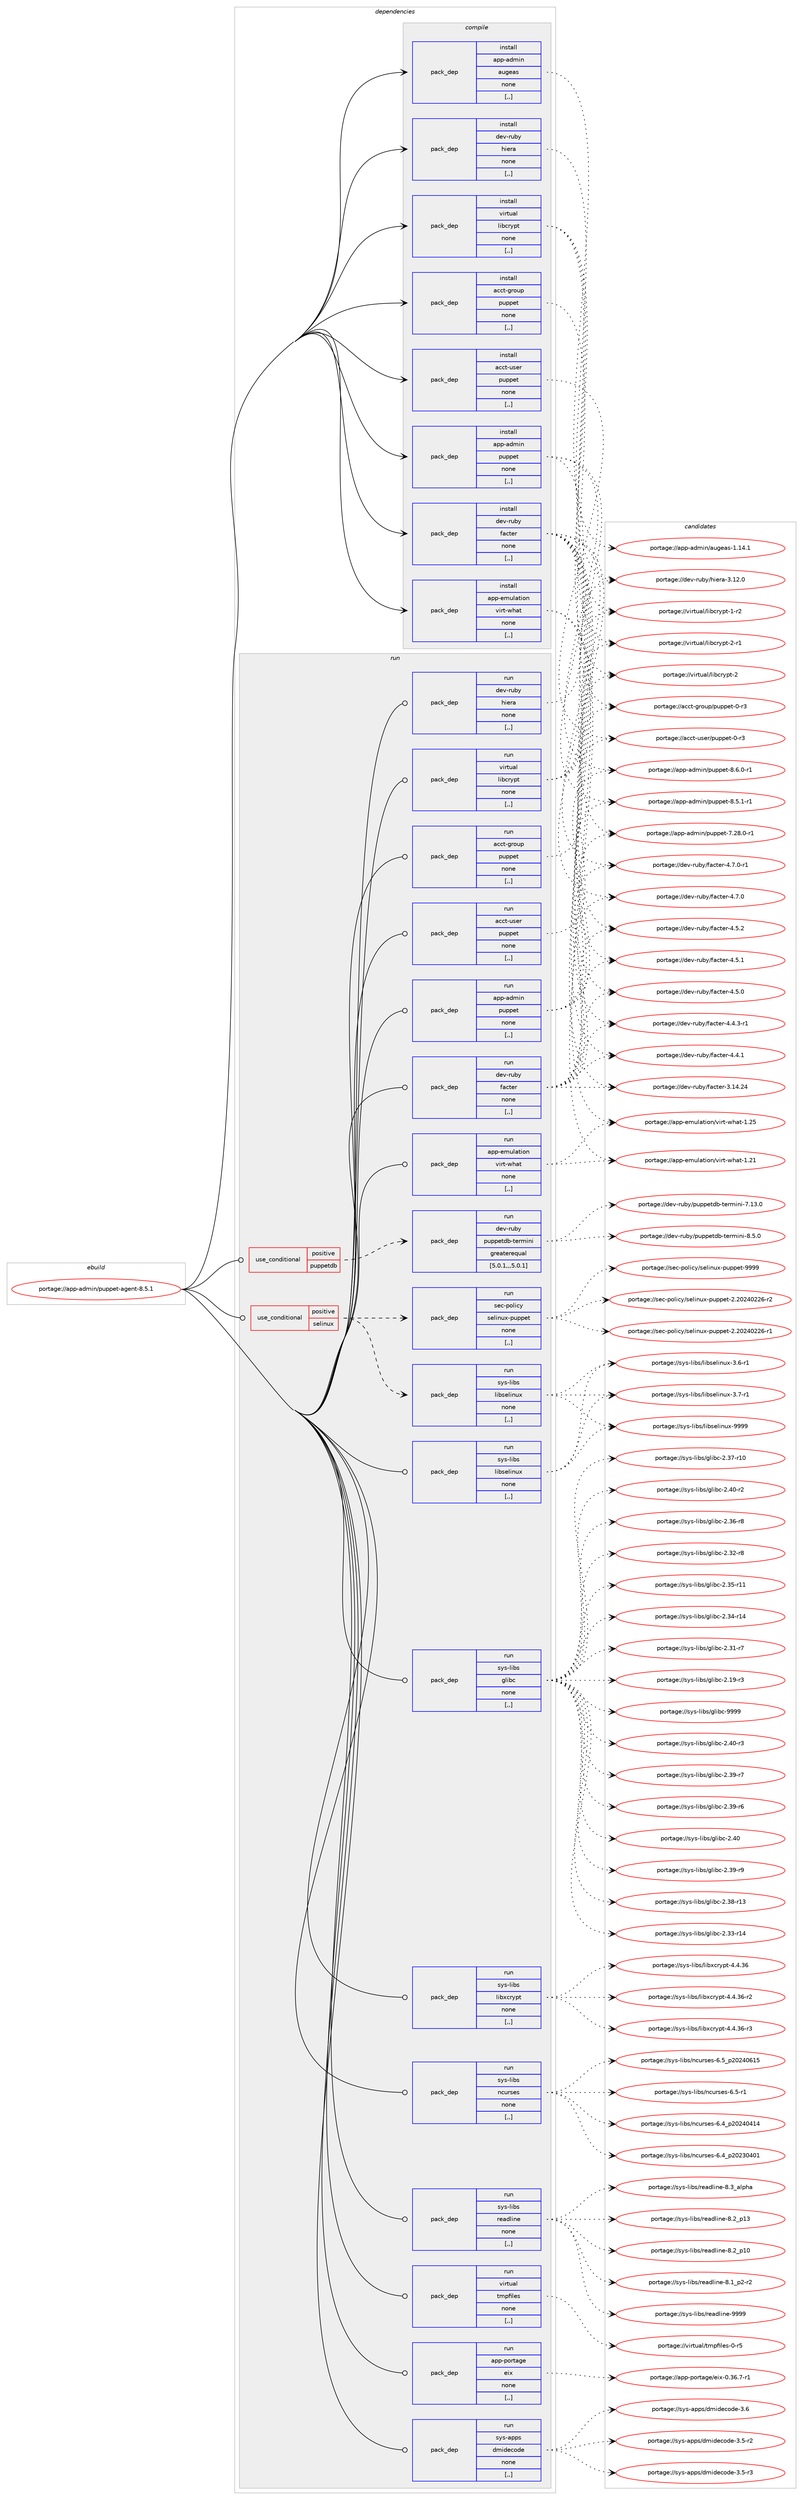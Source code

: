 digraph prolog {

# *************
# Graph options
# *************

newrank=true;
concentrate=true;
compound=true;
graph [rankdir=LR,fontname=Helvetica,fontsize=10,ranksep=1.5];#, ranksep=2.5, nodesep=0.2];
edge  [arrowhead=vee];
node  [fontname=Helvetica,fontsize=10];

# **********
# The ebuild
# **********

subgraph cluster_leftcol {
color=gray;
label=<<i>ebuild</i>>;
id [label="portage://app-admin/puppet-agent-8.5.1", color=red, width=4, href="../app-admin/puppet-agent-8.5.1.svg"];
}

# ****************
# The dependencies
# ****************

subgraph cluster_midcol {
color=gray;
label=<<i>dependencies</i>>;
subgraph cluster_compile {
fillcolor="#eeeeee";
style=filled;
label=<<i>compile</i>>;
subgraph pack363050 {
dependency497260 [label=<<TABLE BORDER="0" CELLBORDER="1" CELLSPACING="0" CELLPADDING="4" WIDTH="220"><TR><TD ROWSPAN="6" CELLPADDING="30">pack_dep</TD></TR><TR><TD WIDTH="110">install</TD></TR><TR><TD>acct-group</TD></TR><TR><TD>puppet</TD></TR><TR><TD>none</TD></TR><TR><TD>[,,]</TD></TR></TABLE>>, shape=none, color=blue];
}
id:e -> dependency497260:w [weight=20,style="solid",arrowhead="vee"];
subgraph pack363051 {
dependency497261 [label=<<TABLE BORDER="0" CELLBORDER="1" CELLSPACING="0" CELLPADDING="4" WIDTH="220"><TR><TD ROWSPAN="6" CELLPADDING="30">pack_dep</TD></TR><TR><TD WIDTH="110">install</TD></TR><TR><TD>acct-user</TD></TR><TR><TD>puppet</TD></TR><TR><TD>none</TD></TR><TR><TD>[,,]</TD></TR></TABLE>>, shape=none, color=blue];
}
id:e -> dependency497261:w [weight=20,style="solid",arrowhead="vee"];
subgraph pack363052 {
dependency497262 [label=<<TABLE BORDER="0" CELLBORDER="1" CELLSPACING="0" CELLPADDING="4" WIDTH="220"><TR><TD ROWSPAN="6" CELLPADDING="30">pack_dep</TD></TR><TR><TD WIDTH="110">install</TD></TR><TR><TD>app-admin</TD></TR><TR><TD>augeas</TD></TR><TR><TD>none</TD></TR><TR><TD>[,,]</TD></TR></TABLE>>, shape=none, color=blue];
}
id:e -> dependency497262:w [weight=20,style="solid",arrowhead="vee"];
subgraph pack363053 {
dependency497263 [label=<<TABLE BORDER="0" CELLBORDER="1" CELLSPACING="0" CELLPADDING="4" WIDTH="220"><TR><TD ROWSPAN="6" CELLPADDING="30">pack_dep</TD></TR><TR><TD WIDTH="110">install</TD></TR><TR><TD>app-emulation</TD></TR><TR><TD>virt-what</TD></TR><TR><TD>none</TD></TR><TR><TD>[,,]</TD></TR></TABLE>>, shape=none, color=blue];
}
id:e -> dependency497263:w [weight=20,style="solid",arrowhead="vee"];
subgraph pack363054 {
dependency497264 [label=<<TABLE BORDER="0" CELLBORDER="1" CELLSPACING="0" CELLPADDING="4" WIDTH="220"><TR><TD ROWSPAN="6" CELLPADDING="30">pack_dep</TD></TR><TR><TD WIDTH="110">install</TD></TR><TR><TD>virtual</TD></TR><TR><TD>libcrypt</TD></TR><TR><TD>none</TD></TR><TR><TD>[,,]</TD></TR></TABLE>>, shape=none, color=blue];
}
id:e -> dependency497264:w [weight=20,style="solid",arrowhead="vee"];
subgraph pack363055 {
dependency497265 [label=<<TABLE BORDER="0" CELLBORDER="1" CELLSPACING="0" CELLPADDING="4" WIDTH="220"><TR><TD ROWSPAN="6" CELLPADDING="30">pack_dep</TD></TR><TR><TD WIDTH="110">install</TD></TR><TR><TD>app-admin</TD></TR><TR><TD>puppet</TD></TR><TR><TD>none</TD></TR><TR><TD>[,,]</TD></TR></TABLE>>, shape=none, color=blue];
}
id:e -> dependency497265:w [weight=20,style="solid",arrowhead="vee"];
subgraph pack363056 {
dependency497266 [label=<<TABLE BORDER="0" CELLBORDER="1" CELLSPACING="0" CELLPADDING="4" WIDTH="220"><TR><TD ROWSPAN="6" CELLPADDING="30">pack_dep</TD></TR><TR><TD WIDTH="110">install</TD></TR><TR><TD>dev-ruby</TD></TR><TR><TD>facter</TD></TR><TR><TD>none</TD></TR><TR><TD>[,,]</TD></TR></TABLE>>, shape=none, color=blue];
}
id:e -> dependency497266:w [weight=20,style="solid",arrowhead="vee"];
subgraph pack363057 {
dependency497267 [label=<<TABLE BORDER="0" CELLBORDER="1" CELLSPACING="0" CELLPADDING="4" WIDTH="220"><TR><TD ROWSPAN="6" CELLPADDING="30">pack_dep</TD></TR><TR><TD WIDTH="110">install</TD></TR><TR><TD>dev-ruby</TD></TR><TR><TD>hiera</TD></TR><TR><TD>none</TD></TR><TR><TD>[,,]</TD></TR></TABLE>>, shape=none, color=blue];
}
id:e -> dependency497267:w [weight=20,style="solid",arrowhead="vee"];
}
subgraph cluster_compileandrun {
fillcolor="#eeeeee";
style=filled;
label=<<i>compile and run</i>>;
}
subgraph cluster_run {
fillcolor="#eeeeee";
style=filled;
label=<<i>run</i>>;
subgraph cond130596 {
dependency497268 [label=<<TABLE BORDER="0" CELLBORDER="1" CELLSPACING="0" CELLPADDING="4"><TR><TD ROWSPAN="3" CELLPADDING="10">use_conditional</TD></TR><TR><TD>positive</TD></TR><TR><TD>puppetdb</TD></TR></TABLE>>, shape=none, color=red];
subgraph pack363058 {
dependency497269 [label=<<TABLE BORDER="0" CELLBORDER="1" CELLSPACING="0" CELLPADDING="4" WIDTH="220"><TR><TD ROWSPAN="6" CELLPADDING="30">pack_dep</TD></TR><TR><TD WIDTH="110">run</TD></TR><TR><TD>dev-ruby</TD></TR><TR><TD>puppetdb-termini</TD></TR><TR><TD>greaterequal</TD></TR><TR><TD>[5.0.1,,,5.0.1]</TD></TR></TABLE>>, shape=none, color=blue];
}
dependency497268:e -> dependency497269:w [weight=20,style="dashed",arrowhead="vee"];
}
id:e -> dependency497268:w [weight=20,style="solid",arrowhead="odot"];
subgraph cond130597 {
dependency497270 [label=<<TABLE BORDER="0" CELLBORDER="1" CELLSPACING="0" CELLPADDING="4"><TR><TD ROWSPAN="3" CELLPADDING="10">use_conditional</TD></TR><TR><TD>positive</TD></TR><TR><TD>selinux</TD></TR></TABLE>>, shape=none, color=red];
subgraph pack363059 {
dependency497271 [label=<<TABLE BORDER="0" CELLBORDER="1" CELLSPACING="0" CELLPADDING="4" WIDTH="220"><TR><TD ROWSPAN="6" CELLPADDING="30">pack_dep</TD></TR><TR><TD WIDTH="110">run</TD></TR><TR><TD>sys-libs</TD></TR><TR><TD>libselinux</TD></TR><TR><TD>none</TD></TR><TR><TD>[,,]</TD></TR></TABLE>>, shape=none, color=blue];
}
dependency497270:e -> dependency497271:w [weight=20,style="dashed",arrowhead="vee"];
subgraph pack363060 {
dependency497272 [label=<<TABLE BORDER="0" CELLBORDER="1" CELLSPACING="0" CELLPADDING="4" WIDTH="220"><TR><TD ROWSPAN="6" CELLPADDING="30">pack_dep</TD></TR><TR><TD WIDTH="110">run</TD></TR><TR><TD>sec-policy</TD></TR><TR><TD>selinux-puppet</TD></TR><TR><TD>none</TD></TR><TR><TD>[,,]</TD></TR></TABLE>>, shape=none, color=blue];
}
dependency497270:e -> dependency497272:w [weight=20,style="dashed",arrowhead="vee"];
}
id:e -> dependency497270:w [weight=20,style="solid",arrowhead="odot"];
subgraph pack363061 {
dependency497273 [label=<<TABLE BORDER="0" CELLBORDER="1" CELLSPACING="0" CELLPADDING="4" WIDTH="220"><TR><TD ROWSPAN="6" CELLPADDING="30">pack_dep</TD></TR><TR><TD WIDTH="110">run</TD></TR><TR><TD>acct-group</TD></TR><TR><TD>puppet</TD></TR><TR><TD>none</TD></TR><TR><TD>[,,]</TD></TR></TABLE>>, shape=none, color=blue];
}
id:e -> dependency497273:w [weight=20,style="solid",arrowhead="odot"];
subgraph pack363062 {
dependency497274 [label=<<TABLE BORDER="0" CELLBORDER="1" CELLSPACING="0" CELLPADDING="4" WIDTH="220"><TR><TD ROWSPAN="6" CELLPADDING="30">pack_dep</TD></TR><TR><TD WIDTH="110">run</TD></TR><TR><TD>acct-user</TD></TR><TR><TD>puppet</TD></TR><TR><TD>none</TD></TR><TR><TD>[,,]</TD></TR></TABLE>>, shape=none, color=blue];
}
id:e -> dependency497274:w [weight=20,style="solid",arrowhead="odot"];
subgraph pack363063 {
dependency497275 [label=<<TABLE BORDER="0" CELLBORDER="1" CELLSPACING="0" CELLPADDING="4" WIDTH="220"><TR><TD ROWSPAN="6" CELLPADDING="30">pack_dep</TD></TR><TR><TD WIDTH="110">run</TD></TR><TR><TD>app-emulation</TD></TR><TR><TD>virt-what</TD></TR><TR><TD>none</TD></TR><TR><TD>[,,]</TD></TR></TABLE>>, shape=none, color=blue];
}
id:e -> dependency497275:w [weight=20,style="solid",arrowhead="odot"];
subgraph pack363064 {
dependency497276 [label=<<TABLE BORDER="0" CELLBORDER="1" CELLSPACING="0" CELLPADDING="4" WIDTH="220"><TR><TD ROWSPAN="6" CELLPADDING="30">pack_dep</TD></TR><TR><TD WIDTH="110">run</TD></TR><TR><TD>app-portage</TD></TR><TR><TD>eix</TD></TR><TR><TD>none</TD></TR><TR><TD>[,,]</TD></TR></TABLE>>, shape=none, color=blue];
}
id:e -> dependency497276:w [weight=20,style="solid",arrowhead="odot"];
subgraph pack363065 {
dependency497277 [label=<<TABLE BORDER="0" CELLBORDER="1" CELLSPACING="0" CELLPADDING="4" WIDTH="220"><TR><TD ROWSPAN="6" CELLPADDING="30">pack_dep</TD></TR><TR><TD WIDTH="110">run</TD></TR><TR><TD>sys-apps</TD></TR><TR><TD>dmidecode</TD></TR><TR><TD>none</TD></TR><TR><TD>[,,]</TD></TR></TABLE>>, shape=none, color=blue];
}
id:e -> dependency497277:w [weight=20,style="solid",arrowhead="odot"];
subgraph pack363066 {
dependency497278 [label=<<TABLE BORDER="0" CELLBORDER="1" CELLSPACING="0" CELLPADDING="4" WIDTH="220"><TR><TD ROWSPAN="6" CELLPADDING="30">pack_dep</TD></TR><TR><TD WIDTH="110">run</TD></TR><TR><TD>sys-libs</TD></TR><TR><TD>glibc</TD></TR><TR><TD>none</TD></TR><TR><TD>[,,]</TD></TR></TABLE>>, shape=none, color=blue];
}
id:e -> dependency497278:w [weight=20,style="solid",arrowhead="odot"];
subgraph pack363067 {
dependency497279 [label=<<TABLE BORDER="0" CELLBORDER="1" CELLSPACING="0" CELLPADDING="4" WIDTH="220"><TR><TD ROWSPAN="6" CELLPADDING="30">pack_dep</TD></TR><TR><TD WIDTH="110">run</TD></TR><TR><TD>sys-libs</TD></TR><TR><TD>libselinux</TD></TR><TR><TD>none</TD></TR><TR><TD>[,,]</TD></TR></TABLE>>, shape=none, color=blue];
}
id:e -> dependency497279:w [weight=20,style="solid",arrowhead="odot"];
subgraph pack363068 {
dependency497280 [label=<<TABLE BORDER="0" CELLBORDER="1" CELLSPACING="0" CELLPADDING="4" WIDTH="220"><TR><TD ROWSPAN="6" CELLPADDING="30">pack_dep</TD></TR><TR><TD WIDTH="110">run</TD></TR><TR><TD>sys-libs</TD></TR><TR><TD>libxcrypt</TD></TR><TR><TD>none</TD></TR><TR><TD>[,,]</TD></TR></TABLE>>, shape=none, color=blue];
}
id:e -> dependency497280:w [weight=20,style="solid",arrowhead="odot"];
subgraph pack363069 {
dependency497281 [label=<<TABLE BORDER="0" CELLBORDER="1" CELLSPACING="0" CELLPADDING="4" WIDTH="220"><TR><TD ROWSPAN="6" CELLPADDING="30">pack_dep</TD></TR><TR><TD WIDTH="110">run</TD></TR><TR><TD>sys-libs</TD></TR><TR><TD>ncurses</TD></TR><TR><TD>none</TD></TR><TR><TD>[,,]</TD></TR></TABLE>>, shape=none, color=blue];
}
id:e -> dependency497281:w [weight=20,style="solid",arrowhead="odot"];
subgraph pack363070 {
dependency497282 [label=<<TABLE BORDER="0" CELLBORDER="1" CELLSPACING="0" CELLPADDING="4" WIDTH="220"><TR><TD ROWSPAN="6" CELLPADDING="30">pack_dep</TD></TR><TR><TD WIDTH="110">run</TD></TR><TR><TD>sys-libs</TD></TR><TR><TD>readline</TD></TR><TR><TD>none</TD></TR><TR><TD>[,,]</TD></TR></TABLE>>, shape=none, color=blue];
}
id:e -> dependency497282:w [weight=20,style="solid",arrowhead="odot"];
subgraph pack363071 {
dependency497283 [label=<<TABLE BORDER="0" CELLBORDER="1" CELLSPACING="0" CELLPADDING="4" WIDTH="220"><TR><TD ROWSPAN="6" CELLPADDING="30">pack_dep</TD></TR><TR><TD WIDTH="110">run</TD></TR><TR><TD>virtual</TD></TR><TR><TD>libcrypt</TD></TR><TR><TD>none</TD></TR><TR><TD>[,,]</TD></TR></TABLE>>, shape=none, color=blue];
}
id:e -> dependency497283:w [weight=20,style="solid",arrowhead="odot"];
subgraph pack363072 {
dependency497284 [label=<<TABLE BORDER="0" CELLBORDER="1" CELLSPACING="0" CELLPADDING="4" WIDTH="220"><TR><TD ROWSPAN="6" CELLPADDING="30">pack_dep</TD></TR><TR><TD WIDTH="110">run</TD></TR><TR><TD>virtual</TD></TR><TR><TD>tmpfiles</TD></TR><TR><TD>none</TD></TR><TR><TD>[,,]</TD></TR></TABLE>>, shape=none, color=blue];
}
id:e -> dependency497284:w [weight=20,style="solid",arrowhead="odot"];
subgraph pack363073 {
dependency497285 [label=<<TABLE BORDER="0" CELLBORDER="1" CELLSPACING="0" CELLPADDING="4" WIDTH="220"><TR><TD ROWSPAN="6" CELLPADDING="30">pack_dep</TD></TR><TR><TD WIDTH="110">run</TD></TR><TR><TD>app-admin</TD></TR><TR><TD>puppet</TD></TR><TR><TD>none</TD></TR><TR><TD>[,,]</TD></TR></TABLE>>, shape=none, color=blue];
}
id:e -> dependency497285:w [weight=20,style="solid",arrowhead="odot"];
subgraph pack363074 {
dependency497286 [label=<<TABLE BORDER="0" CELLBORDER="1" CELLSPACING="0" CELLPADDING="4" WIDTH="220"><TR><TD ROWSPAN="6" CELLPADDING="30">pack_dep</TD></TR><TR><TD WIDTH="110">run</TD></TR><TR><TD>dev-ruby</TD></TR><TR><TD>facter</TD></TR><TR><TD>none</TD></TR><TR><TD>[,,]</TD></TR></TABLE>>, shape=none, color=blue];
}
id:e -> dependency497286:w [weight=20,style="solid",arrowhead="odot"];
subgraph pack363075 {
dependency497287 [label=<<TABLE BORDER="0" CELLBORDER="1" CELLSPACING="0" CELLPADDING="4" WIDTH="220"><TR><TD ROWSPAN="6" CELLPADDING="30">pack_dep</TD></TR><TR><TD WIDTH="110">run</TD></TR><TR><TD>dev-ruby</TD></TR><TR><TD>hiera</TD></TR><TR><TD>none</TD></TR><TR><TD>[,,]</TD></TR></TABLE>>, shape=none, color=blue];
}
id:e -> dependency497287:w [weight=20,style="solid",arrowhead="odot"];
}
}

# **************
# The candidates
# **************

subgraph cluster_choices {
rank=same;
color=gray;
label=<<i>candidates</i>>;

subgraph choice363050 {
color=black;
nodesep=1;
choice979999116451031141111171124711211711211210111645484511451 [label="portage://acct-group/puppet-0-r3", color=red, width=4,href="../acct-group/puppet-0-r3.svg"];
dependency497260:e -> choice979999116451031141111171124711211711211210111645484511451:w [style=dotted,weight="100"];
}
subgraph choice363051 {
color=black;
nodesep=1;
choice979999116451171151011144711211711211210111645484511451 [label="portage://acct-user/puppet-0-r3", color=red, width=4,href="../acct-user/puppet-0-r3.svg"];
dependency497261:e -> choice979999116451171151011144711211711211210111645484511451:w [style=dotted,weight="100"];
}
subgraph choice363052 {
color=black;
nodesep=1;
choice97112112459710010910511047971171031019711545494649524649 [label="portage://app-admin/augeas-1.14.1", color=red, width=4,href="../app-admin/augeas-1.14.1.svg"];
dependency497262:e -> choice97112112459710010910511047971171031019711545494649524649:w [style=dotted,weight="100"];
}
subgraph choice363053 {
color=black;
nodesep=1;
choice9711211245101109117108971161051111104711810511411645119104971164549465053 [label="portage://app-emulation/virt-what-1.25", color=red, width=4,href="../app-emulation/virt-what-1.25.svg"];
choice9711211245101109117108971161051111104711810511411645119104971164549465049 [label="portage://app-emulation/virt-what-1.21", color=red, width=4,href="../app-emulation/virt-what-1.21.svg"];
dependency497263:e -> choice9711211245101109117108971161051111104711810511411645119104971164549465053:w [style=dotted,weight="100"];
dependency497263:e -> choice9711211245101109117108971161051111104711810511411645119104971164549465049:w [style=dotted,weight="100"];
}
subgraph choice363054 {
color=black;
nodesep=1;
choice1181051141161179710847108105989911412111211645504511449 [label="portage://virtual/libcrypt-2-r1", color=red, width=4,href="../virtual/libcrypt-2-r1.svg"];
choice118105114116117971084710810598991141211121164550 [label="portage://virtual/libcrypt-2", color=red, width=4,href="../virtual/libcrypt-2.svg"];
choice1181051141161179710847108105989911412111211645494511450 [label="portage://virtual/libcrypt-1-r2", color=red, width=4,href="../virtual/libcrypt-1-r2.svg"];
dependency497264:e -> choice1181051141161179710847108105989911412111211645504511449:w [style=dotted,weight="100"];
dependency497264:e -> choice118105114116117971084710810598991141211121164550:w [style=dotted,weight="100"];
dependency497264:e -> choice1181051141161179710847108105989911412111211645494511450:w [style=dotted,weight="100"];
}
subgraph choice363055 {
color=black;
nodesep=1;
choice971121124597100109105110471121171121121011164556465446484511449 [label="portage://app-admin/puppet-8.6.0-r1", color=red, width=4,href="../app-admin/puppet-8.6.0-r1.svg"];
choice971121124597100109105110471121171121121011164556465346494511449 [label="portage://app-admin/puppet-8.5.1-r1", color=red, width=4,href="../app-admin/puppet-8.5.1-r1.svg"];
choice97112112459710010910511047112117112112101116455546505646484511449 [label="portage://app-admin/puppet-7.28.0-r1", color=red, width=4,href="../app-admin/puppet-7.28.0-r1.svg"];
dependency497265:e -> choice971121124597100109105110471121171121121011164556465446484511449:w [style=dotted,weight="100"];
dependency497265:e -> choice971121124597100109105110471121171121121011164556465346494511449:w [style=dotted,weight="100"];
dependency497265:e -> choice97112112459710010910511047112117112112101116455546505646484511449:w [style=dotted,weight="100"];
}
subgraph choice363056 {
color=black;
nodesep=1;
choice10010111845114117981214710297991161011144552465546484511449 [label="portage://dev-ruby/facter-4.7.0-r1", color=red, width=4,href="../dev-ruby/facter-4.7.0-r1.svg"];
choice1001011184511411798121471029799116101114455246554648 [label="portage://dev-ruby/facter-4.7.0", color=red, width=4,href="../dev-ruby/facter-4.7.0.svg"];
choice1001011184511411798121471029799116101114455246534650 [label="portage://dev-ruby/facter-4.5.2", color=red, width=4,href="../dev-ruby/facter-4.5.2.svg"];
choice1001011184511411798121471029799116101114455246534649 [label="portage://dev-ruby/facter-4.5.1", color=red, width=4,href="../dev-ruby/facter-4.5.1.svg"];
choice1001011184511411798121471029799116101114455246534648 [label="portage://dev-ruby/facter-4.5.0", color=red, width=4,href="../dev-ruby/facter-4.5.0.svg"];
choice10010111845114117981214710297991161011144552465246514511449 [label="portage://dev-ruby/facter-4.4.3-r1", color=red, width=4,href="../dev-ruby/facter-4.4.3-r1.svg"];
choice1001011184511411798121471029799116101114455246524649 [label="portage://dev-ruby/facter-4.4.1", color=red, width=4,href="../dev-ruby/facter-4.4.1.svg"];
choice10010111845114117981214710297991161011144551464952465052 [label="portage://dev-ruby/facter-3.14.24", color=red, width=4,href="../dev-ruby/facter-3.14.24.svg"];
dependency497266:e -> choice10010111845114117981214710297991161011144552465546484511449:w [style=dotted,weight="100"];
dependency497266:e -> choice1001011184511411798121471029799116101114455246554648:w [style=dotted,weight="100"];
dependency497266:e -> choice1001011184511411798121471029799116101114455246534650:w [style=dotted,weight="100"];
dependency497266:e -> choice1001011184511411798121471029799116101114455246534649:w [style=dotted,weight="100"];
dependency497266:e -> choice1001011184511411798121471029799116101114455246534648:w [style=dotted,weight="100"];
dependency497266:e -> choice10010111845114117981214710297991161011144552465246514511449:w [style=dotted,weight="100"];
dependency497266:e -> choice1001011184511411798121471029799116101114455246524649:w [style=dotted,weight="100"];
dependency497266:e -> choice10010111845114117981214710297991161011144551464952465052:w [style=dotted,weight="100"];
}
subgraph choice363057 {
color=black;
nodesep=1;
choice1001011184511411798121471041051011149745514649504648 [label="portage://dev-ruby/hiera-3.12.0", color=red, width=4,href="../dev-ruby/hiera-3.12.0.svg"];
dependency497267:e -> choice1001011184511411798121471041051011149745514649504648:w [style=dotted,weight="100"];
}
subgraph choice363058 {
color=black;
nodesep=1;
choice1001011184511411798121471121171121121011161009845116101114109105110105455646534648 [label="portage://dev-ruby/puppetdb-termini-8.5.0", color=red, width=4,href="../dev-ruby/puppetdb-termini-8.5.0.svg"];
choice100101118451141179812147112117112112101116100984511610111410910511010545554649514648 [label="portage://dev-ruby/puppetdb-termini-7.13.0", color=red, width=4,href="../dev-ruby/puppetdb-termini-7.13.0.svg"];
dependency497269:e -> choice1001011184511411798121471121171121121011161009845116101114109105110105455646534648:w [style=dotted,weight="100"];
dependency497269:e -> choice100101118451141179812147112117112112101116100984511610111410910511010545554649514648:w [style=dotted,weight="100"];
}
subgraph choice363059 {
color=black;
nodesep=1;
choice115121115451081059811547108105981151011081051101171204557575757 [label="portage://sys-libs/libselinux-9999", color=red, width=4,href="../sys-libs/libselinux-9999.svg"];
choice11512111545108105981154710810598115101108105110117120455146554511449 [label="portage://sys-libs/libselinux-3.7-r1", color=red, width=4,href="../sys-libs/libselinux-3.7-r1.svg"];
choice11512111545108105981154710810598115101108105110117120455146544511449 [label="portage://sys-libs/libselinux-3.6-r1", color=red, width=4,href="../sys-libs/libselinux-3.6-r1.svg"];
dependency497271:e -> choice115121115451081059811547108105981151011081051101171204557575757:w [style=dotted,weight="100"];
dependency497271:e -> choice11512111545108105981154710810598115101108105110117120455146554511449:w [style=dotted,weight="100"];
dependency497271:e -> choice11512111545108105981154710810598115101108105110117120455146544511449:w [style=dotted,weight="100"];
}
subgraph choice363060 {
color=black;
nodesep=1;
choice11510199451121111081059912147115101108105110117120451121171121121011164557575757 [label="portage://sec-policy/selinux-puppet-9999", color=red, width=4,href="../sec-policy/selinux-puppet-9999.svg"];
choice115101994511211110810599121471151011081051101171204511211711211210111645504650485052485050544511450 [label="portage://sec-policy/selinux-puppet-2.20240226-r2", color=red, width=4,href="../sec-policy/selinux-puppet-2.20240226-r2.svg"];
choice115101994511211110810599121471151011081051101171204511211711211210111645504650485052485050544511449 [label="portage://sec-policy/selinux-puppet-2.20240226-r1", color=red, width=4,href="../sec-policy/selinux-puppet-2.20240226-r1.svg"];
dependency497272:e -> choice11510199451121111081059912147115101108105110117120451121171121121011164557575757:w [style=dotted,weight="100"];
dependency497272:e -> choice115101994511211110810599121471151011081051101171204511211711211210111645504650485052485050544511450:w [style=dotted,weight="100"];
dependency497272:e -> choice115101994511211110810599121471151011081051101171204511211711211210111645504650485052485050544511449:w [style=dotted,weight="100"];
}
subgraph choice363061 {
color=black;
nodesep=1;
choice979999116451031141111171124711211711211210111645484511451 [label="portage://acct-group/puppet-0-r3", color=red, width=4,href="../acct-group/puppet-0-r3.svg"];
dependency497273:e -> choice979999116451031141111171124711211711211210111645484511451:w [style=dotted,weight="100"];
}
subgraph choice363062 {
color=black;
nodesep=1;
choice979999116451171151011144711211711211210111645484511451 [label="portage://acct-user/puppet-0-r3", color=red, width=4,href="../acct-user/puppet-0-r3.svg"];
dependency497274:e -> choice979999116451171151011144711211711211210111645484511451:w [style=dotted,weight="100"];
}
subgraph choice363063 {
color=black;
nodesep=1;
choice9711211245101109117108971161051111104711810511411645119104971164549465053 [label="portage://app-emulation/virt-what-1.25", color=red, width=4,href="../app-emulation/virt-what-1.25.svg"];
choice9711211245101109117108971161051111104711810511411645119104971164549465049 [label="portage://app-emulation/virt-what-1.21", color=red, width=4,href="../app-emulation/virt-what-1.21.svg"];
dependency497275:e -> choice9711211245101109117108971161051111104711810511411645119104971164549465053:w [style=dotted,weight="100"];
dependency497275:e -> choice9711211245101109117108971161051111104711810511411645119104971164549465049:w [style=dotted,weight="100"];
}
subgraph choice363064 {
color=black;
nodesep=1;
choice97112112451121111141169710310147101105120454846515446554511449 [label="portage://app-portage/eix-0.36.7-r1", color=red, width=4,href="../app-portage/eix-0.36.7-r1.svg"];
dependency497276:e -> choice97112112451121111141169710310147101105120454846515446554511449:w [style=dotted,weight="100"];
}
subgraph choice363065 {
color=black;
nodesep=1;
choice1151211154597112112115471001091051001019911110010145514654 [label="portage://sys-apps/dmidecode-3.6", color=red, width=4,href="../sys-apps/dmidecode-3.6.svg"];
choice11512111545971121121154710010910510010199111100101455146534511451 [label="portage://sys-apps/dmidecode-3.5-r3", color=red, width=4,href="../sys-apps/dmidecode-3.5-r3.svg"];
choice11512111545971121121154710010910510010199111100101455146534511450 [label="portage://sys-apps/dmidecode-3.5-r2", color=red, width=4,href="../sys-apps/dmidecode-3.5-r2.svg"];
dependency497277:e -> choice1151211154597112112115471001091051001019911110010145514654:w [style=dotted,weight="100"];
dependency497277:e -> choice11512111545971121121154710010910510010199111100101455146534511451:w [style=dotted,weight="100"];
dependency497277:e -> choice11512111545971121121154710010910510010199111100101455146534511450:w [style=dotted,weight="100"];
}
subgraph choice363066 {
color=black;
nodesep=1;
choice11512111545108105981154710310810598994557575757 [label="portage://sys-libs/glibc-9999", color=red, width=4,href="../sys-libs/glibc-9999.svg"];
choice115121115451081059811547103108105989945504652484511451 [label="portage://sys-libs/glibc-2.40-r3", color=red, width=4,href="../sys-libs/glibc-2.40-r3.svg"];
choice115121115451081059811547103108105989945504652484511450 [label="portage://sys-libs/glibc-2.40-r2", color=red, width=4,href="../sys-libs/glibc-2.40-r2.svg"];
choice11512111545108105981154710310810598994550465248 [label="portage://sys-libs/glibc-2.40", color=red, width=4,href="../sys-libs/glibc-2.40.svg"];
choice115121115451081059811547103108105989945504651574511457 [label="portage://sys-libs/glibc-2.39-r9", color=red, width=4,href="../sys-libs/glibc-2.39-r9.svg"];
choice115121115451081059811547103108105989945504651574511455 [label="portage://sys-libs/glibc-2.39-r7", color=red, width=4,href="../sys-libs/glibc-2.39-r7.svg"];
choice115121115451081059811547103108105989945504651574511454 [label="portage://sys-libs/glibc-2.39-r6", color=red, width=4,href="../sys-libs/glibc-2.39-r6.svg"];
choice11512111545108105981154710310810598994550465156451144951 [label="portage://sys-libs/glibc-2.38-r13", color=red, width=4,href="../sys-libs/glibc-2.38-r13.svg"];
choice11512111545108105981154710310810598994550465155451144948 [label="portage://sys-libs/glibc-2.37-r10", color=red, width=4,href="../sys-libs/glibc-2.37-r10.svg"];
choice115121115451081059811547103108105989945504651544511456 [label="portage://sys-libs/glibc-2.36-r8", color=red, width=4,href="../sys-libs/glibc-2.36-r8.svg"];
choice11512111545108105981154710310810598994550465153451144949 [label="portage://sys-libs/glibc-2.35-r11", color=red, width=4,href="../sys-libs/glibc-2.35-r11.svg"];
choice11512111545108105981154710310810598994550465152451144952 [label="portage://sys-libs/glibc-2.34-r14", color=red, width=4,href="../sys-libs/glibc-2.34-r14.svg"];
choice11512111545108105981154710310810598994550465151451144952 [label="portage://sys-libs/glibc-2.33-r14", color=red, width=4,href="../sys-libs/glibc-2.33-r14.svg"];
choice115121115451081059811547103108105989945504651504511456 [label="portage://sys-libs/glibc-2.32-r8", color=red, width=4,href="../sys-libs/glibc-2.32-r8.svg"];
choice115121115451081059811547103108105989945504651494511455 [label="portage://sys-libs/glibc-2.31-r7", color=red, width=4,href="../sys-libs/glibc-2.31-r7.svg"];
choice115121115451081059811547103108105989945504649574511451 [label="portage://sys-libs/glibc-2.19-r3", color=red, width=4,href="../sys-libs/glibc-2.19-r3.svg"];
dependency497278:e -> choice11512111545108105981154710310810598994557575757:w [style=dotted,weight="100"];
dependency497278:e -> choice115121115451081059811547103108105989945504652484511451:w [style=dotted,weight="100"];
dependency497278:e -> choice115121115451081059811547103108105989945504652484511450:w [style=dotted,weight="100"];
dependency497278:e -> choice11512111545108105981154710310810598994550465248:w [style=dotted,weight="100"];
dependency497278:e -> choice115121115451081059811547103108105989945504651574511457:w [style=dotted,weight="100"];
dependency497278:e -> choice115121115451081059811547103108105989945504651574511455:w [style=dotted,weight="100"];
dependency497278:e -> choice115121115451081059811547103108105989945504651574511454:w [style=dotted,weight="100"];
dependency497278:e -> choice11512111545108105981154710310810598994550465156451144951:w [style=dotted,weight="100"];
dependency497278:e -> choice11512111545108105981154710310810598994550465155451144948:w [style=dotted,weight="100"];
dependency497278:e -> choice115121115451081059811547103108105989945504651544511456:w [style=dotted,weight="100"];
dependency497278:e -> choice11512111545108105981154710310810598994550465153451144949:w [style=dotted,weight="100"];
dependency497278:e -> choice11512111545108105981154710310810598994550465152451144952:w [style=dotted,weight="100"];
dependency497278:e -> choice11512111545108105981154710310810598994550465151451144952:w [style=dotted,weight="100"];
dependency497278:e -> choice115121115451081059811547103108105989945504651504511456:w [style=dotted,weight="100"];
dependency497278:e -> choice115121115451081059811547103108105989945504651494511455:w [style=dotted,weight="100"];
dependency497278:e -> choice115121115451081059811547103108105989945504649574511451:w [style=dotted,weight="100"];
}
subgraph choice363067 {
color=black;
nodesep=1;
choice115121115451081059811547108105981151011081051101171204557575757 [label="portage://sys-libs/libselinux-9999", color=red, width=4,href="../sys-libs/libselinux-9999.svg"];
choice11512111545108105981154710810598115101108105110117120455146554511449 [label="portage://sys-libs/libselinux-3.7-r1", color=red, width=4,href="../sys-libs/libselinux-3.7-r1.svg"];
choice11512111545108105981154710810598115101108105110117120455146544511449 [label="portage://sys-libs/libselinux-3.6-r1", color=red, width=4,href="../sys-libs/libselinux-3.6-r1.svg"];
dependency497279:e -> choice115121115451081059811547108105981151011081051101171204557575757:w [style=dotted,weight="100"];
dependency497279:e -> choice11512111545108105981154710810598115101108105110117120455146554511449:w [style=dotted,weight="100"];
dependency497279:e -> choice11512111545108105981154710810598115101108105110117120455146544511449:w [style=dotted,weight="100"];
}
subgraph choice363068 {
color=black;
nodesep=1;
choice1151211154510810598115471081059812099114121112116455246524651544511451 [label="portage://sys-libs/libxcrypt-4.4.36-r3", color=red, width=4,href="../sys-libs/libxcrypt-4.4.36-r3.svg"];
choice1151211154510810598115471081059812099114121112116455246524651544511450 [label="portage://sys-libs/libxcrypt-4.4.36-r2", color=red, width=4,href="../sys-libs/libxcrypt-4.4.36-r2.svg"];
choice115121115451081059811547108105981209911412111211645524652465154 [label="portage://sys-libs/libxcrypt-4.4.36", color=red, width=4,href="../sys-libs/libxcrypt-4.4.36.svg"];
dependency497280:e -> choice1151211154510810598115471081059812099114121112116455246524651544511451:w [style=dotted,weight="100"];
dependency497280:e -> choice1151211154510810598115471081059812099114121112116455246524651544511450:w [style=dotted,weight="100"];
dependency497280:e -> choice115121115451081059811547108105981209911412111211645524652465154:w [style=dotted,weight="100"];
}
subgraph choice363069 {
color=black;
nodesep=1;
choice1151211154510810598115471109911711411510111545544653951125048505248544953 [label="portage://sys-libs/ncurses-6.5_p20240615", color=red, width=4,href="../sys-libs/ncurses-6.5_p20240615.svg"];
choice11512111545108105981154711099117114115101115455446534511449 [label="portage://sys-libs/ncurses-6.5-r1", color=red, width=4,href="../sys-libs/ncurses-6.5-r1.svg"];
choice1151211154510810598115471109911711411510111545544652951125048505248524952 [label="portage://sys-libs/ncurses-6.4_p20240414", color=red, width=4,href="../sys-libs/ncurses-6.4_p20240414.svg"];
choice1151211154510810598115471109911711411510111545544652951125048505148524849 [label="portage://sys-libs/ncurses-6.4_p20230401", color=red, width=4,href="../sys-libs/ncurses-6.4_p20230401.svg"];
dependency497281:e -> choice1151211154510810598115471109911711411510111545544653951125048505248544953:w [style=dotted,weight="100"];
dependency497281:e -> choice11512111545108105981154711099117114115101115455446534511449:w [style=dotted,weight="100"];
dependency497281:e -> choice1151211154510810598115471109911711411510111545544652951125048505248524952:w [style=dotted,weight="100"];
dependency497281:e -> choice1151211154510810598115471109911711411510111545544652951125048505148524849:w [style=dotted,weight="100"];
}
subgraph choice363070 {
color=black;
nodesep=1;
choice115121115451081059811547114101971001081051101014557575757 [label="portage://sys-libs/readline-9999", color=red, width=4,href="../sys-libs/readline-9999.svg"];
choice1151211154510810598115471141019710010810511010145564651959710811210497 [label="portage://sys-libs/readline-8.3_alpha", color=red, width=4,href="../sys-libs/readline-8.3_alpha.svg"];
choice1151211154510810598115471141019710010810511010145564650951124951 [label="portage://sys-libs/readline-8.2_p13", color=red, width=4,href="../sys-libs/readline-8.2_p13.svg"];
choice1151211154510810598115471141019710010810511010145564650951124948 [label="portage://sys-libs/readline-8.2_p10", color=red, width=4,href="../sys-libs/readline-8.2_p10.svg"];
choice115121115451081059811547114101971001081051101014556464995112504511450 [label="portage://sys-libs/readline-8.1_p2-r2", color=red, width=4,href="../sys-libs/readline-8.1_p2-r2.svg"];
dependency497282:e -> choice115121115451081059811547114101971001081051101014557575757:w [style=dotted,weight="100"];
dependency497282:e -> choice1151211154510810598115471141019710010810511010145564651959710811210497:w [style=dotted,weight="100"];
dependency497282:e -> choice1151211154510810598115471141019710010810511010145564650951124951:w [style=dotted,weight="100"];
dependency497282:e -> choice1151211154510810598115471141019710010810511010145564650951124948:w [style=dotted,weight="100"];
dependency497282:e -> choice115121115451081059811547114101971001081051101014556464995112504511450:w [style=dotted,weight="100"];
}
subgraph choice363071 {
color=black;
nodesep=1;
choice1181051141161179710847108105989911412111211645504511449 [label="portage://virtual/libcrypt-2-r1", color=red, width=4,href="../virtual/libcrypt-2-r1.svg"];
choice118105114116117971084710810598991141211121164550 [label="portage://virtual/libcrypt-2", color=red, width=4,href="../virtual/libcrypt-2.svg"];
choice1181051141161179710847108105989911412111211645494511450 [label="portage://virtual/libcrypt-1-r2", color=red, width=4,href="../virtual/libcrypt-1-r2.svg"];
dependency497283:e -> choice1181051141161179710847108105989911412111211645504511449:w [style=dotted,weight="100"];
dependency497283:e -> choice118105114116117971084710810598991141211121164550:w [style=dotted,weight="100"];
dependency497283:e -> choice1181051141161179710847108105989911412111211645494511450:w [style=dotted,weight="100"];
}
subgraph choice363072 {
color=black;
nodesep=1;
choice118105114116117971084711610911210210510810111545484511453 [label="portage://virtual/tmpfiles-0-r5", color=red, width=4,href="../virtual/tmpfiles-0-r5.svg"];
dependency497284:e -> choice118105114116117971084711610911210210510810111545484511453:w [style=dotted,weight="100"];
}
subgraph choice363073 {
color=black;
nodesep=1;
choice971121124597100109105110471121171121121011164556465446484511449 [label="portage://app-admin/puppet-8.6.0-r1", color=red, width=4,href="../app-admin/puppet-8.6.0-r1.svg"];
choice971121124597100109105110471121171121121011164556465346494511449 [label="portage://app-admin/puppet-8.5.1-r1", color=red, width=4,href="../app-admin/puppet-8.5.1-r1.svg"];
choice97112112459710010910511047112117112112101116455546505646484511449 [label="portage://app-admin/puppet-7.28.0-r1", color=red, width=4,href="../app-admin/puppet-7.28.0-r1.svg"];
dependency497285:e -> choice971121124597100109105110471121171121121011164556465446484511449:w [style=dotted,weight="100"];
dependency497285:e -> choice971121124597100109105110471121171121121011164556465346494511449:w [style=dotted,weight="100"];
dependency497285:e -> choice97112112459710010910511047112117112112101116455546505646484511449:w [style=dotted,weight="100"];
}
subgraph choice363074 {
color=black;
nodesep=1;
choice10010111845114117981214710297991161011144552465546484511449 [label="portage://dev-ruby/facter-4.7.0-r1", color=red, width=4,href="../dev-ruby/facter-4.7.0-r1.svg"];
choice1001011184511411798121471029799116101114455246554648 [label="portage://dev-ruby/facter-4.7.0", color=red, width=4,href="../dev-ruby/facter-4.7.0.svg"];
choice1001011184511411798121471029799116101114455246534650 [label="portage://dev-ruby/facter-4.5.2", color=red, width=4,href="../dev-ruby/facter-4.5.2.svg"];
choice1001011184511411798121471029799116101114455246534649 [label="portage://dev-ruby/facter-4.5.1", color=red, width=4,href="../dev-ruby/facter-4.5.1.svg"];
choice1001011184511411798121471029799116101114455246534648 [label="portage://dev-ruby/facter-4.5.0", color=red, width=4,href="../dev-ruby/facter-4.5.0.svg"];
choice10010111845114117981214710297991161011144552465246514511449 [label="portage://dev-ruby/facter-4.4.3-r1", color=red, width=4,href="../dev-ruby/facter-4.4.3-r1.svg"];
choice1001011184511411798121471029799116101114455246524649 [label="portage://dev-ruby/facter-4.4.1", color=red, width=4,href="../dev-ruby/facter-4.4.1.svg"];
choice10010111845114117981214710297991161011144551464952465052 [label="portage://dev-ruby/facter-3.14.24", color=red, width=4,href="../dev-ruby/facter-3.14.24.svg"];
dependency497286:e -> choice10010111845114117981214710297991161011144552465546484511449:w [style=dotted,weight="100"];
dependency497286:e -> choice1001011184511411798121471029799116101114455246554648:w [style=dotted,weight="100"];
dependency497286:e -> choice1001011184511411798121471029799116101114455246534650:w [style=dotted,weight="100"];
dependency497286:e -> choice1001011184511411798121471029799116101114455246534649:w [style=dotted,weight="100"];
dependency497286:e -> choice1001011184511411798121471029799116101114455246534648:w [style=dotted,weight="100"];
dependency497286:e -> choice10010111845114117981214710297991161011144552465246514511449:w [style=dotted,weight="100"];
dependency497286:e -> choice1001011184511411798121471029799116101114455246524649:w [style=dotted,weight="100"];
dependency497286:e -> choice10010111845114117981214710297991161011144551464952465052:w [style=dotted,weight="100"];
}
subgraph choice363075 {
color=black;
nodesep=1;
choice1001011184511411798121471041051011149745514649504648 [label="portage://dev-ruby/hiera-3.12.0", color=red, width=4,href="../dev-ruby/hiera-3.12.0.svg"];
dependency497287:e -> choice1001011184511411798121471041051011149745514649504648:w [style=dotted,weight="100"];
}
}

}
